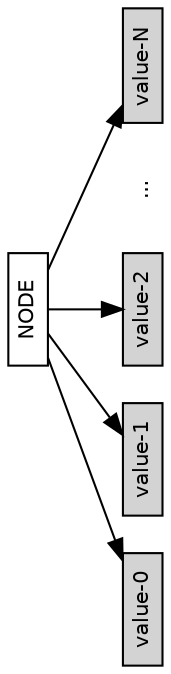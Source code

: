 /* AST node diagram generator script collection for M2C, M2J and M2Sharp.
 *
 * Copyright (c) 2016 The Modula-2 Software Foundation
 *
 * Author & Maintainer: Benjamin Kowarsch <org.m2sf>
 *
 * @synopsis
 *
 * The M2C, M2J and M2Sharp compilers are multi-dialect Modula-2 translators
 * and compilers respectively targeting C99, Java/JVM and C#/CLR, sharing a
 * common abstract syntax tree (AST) specification.
 *
 * The AST node diagram generator script collection consists of Graphviz DOT
 * descriptions for all AST node types of the common AST specification.
 *
 * The Graphviz dot utility is required to generate the diagrams. 
 * It may be obtained from http://www.graphviz.org/download.php.
 *
 * @repository
 *
 * https://github.com/m2sf/m2-ast-node-diagrams
 *
 * @file
 *
 * termnode-legend.dot
 *
 * terminal node legend diagram.
 *
 * Usage: $ dot termnode-legend.dot -Tps > termnode-legend.ps
 *
 * @license
 *
 * This is free software: you can redistribute and/or modify it under the
 * terms of the GNU Lesser General Public License (LGPL) either version 2.1
 * or at your choice version 3 as published by the Free Software Foundation.
 * However, you may not alter the copyright, author and license information.
 *
 * It is distributed in the hope that it will be useful,  but WITHOUT
 * ANY WARRANTY; without even the implied warranty of MERCHANTABILITY or
 * FITNESS FOR A PARTICULAR PURPOSE.  Read the license for more details.
 *
 * You should have received a copy of the GNU Lesser General Public License.
 * If not, see <https://www.gnu.org/copyleft/lesser.html>.
 *
 * NB: Components in the domain part of email addresses are in reverse order.
 */

/*** terminal node legend ***/

digraph termNodeLegend {
  graph [orientation=landscape,fontname=helvetica];
  node [fontname=helvetica,fontsize=10,shape=box,height=0.25];
  
  node [style=solid];
  edge [arrowhead=normal];
  
  termNodeLegend -> { id0 id1 id2 };
  termNodeLegend [label="NODE"];
  edge [style=invis]; node [width=0]; nodesep=0;
  termNodeLegend -> ellipsis0;
  edge [style=solid]; node [width=0.75]; nodesep=0.25;
  termNodeLegend -> idN;
  id0 [label="value-0",style=filled,fillcolor=lightgrey];
  id1 [label="value-1",style=filled,fillcolor=lightgrey];
  id2 [label="value-2",style=filled,fillcolor=lightgrey];
  ellipsis0 [label="..."];
  ellipsis0 [shape=none];
  idN [label="value-N",style=filled,fillcolor=lightgrey];
}

/* END OF FILE */